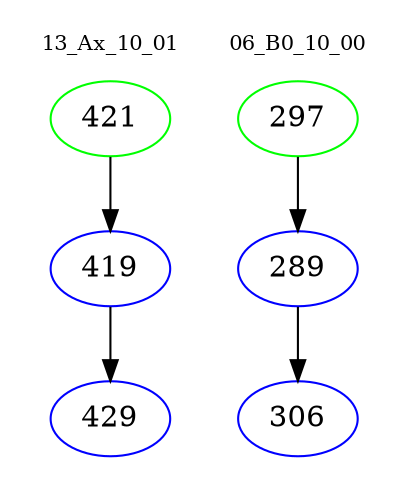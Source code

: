 digraph{
subgraph cluster_0 {
color = white
label = "13_Ax_10_01";
fontsize=10;
T0_421 [label="421", color="green"]
T0_421 -> T0_419 [color="black"]
T0_419 [label="419", color="blue"]
T0_419 -> T0_429 [color="black"]
T0_429 [label="429", color="blue"]
}
subgraph cluster_1 {
color = white
label = "06_B0_10_00";
fontsize=10;
T1_297 [label="297", color="green"]
T1_297 -> T1_289 [color="black"]
T1_289 [label="289", color="blue"]
T1_289 -> T1_306 [color="black"]
T1_306 [label="306", color="blue"]
}
}
